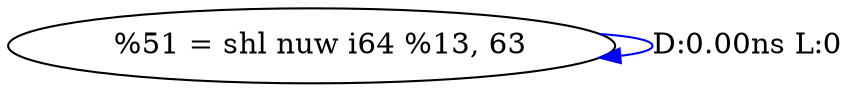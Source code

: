 digraph {
Node0x385bda0[label="  %51 = shl nuw i64 %13, 63"];
Node0x385bda0 -> Node0x385bda0[label="D:0.00ns L:0",color=blue];
}
